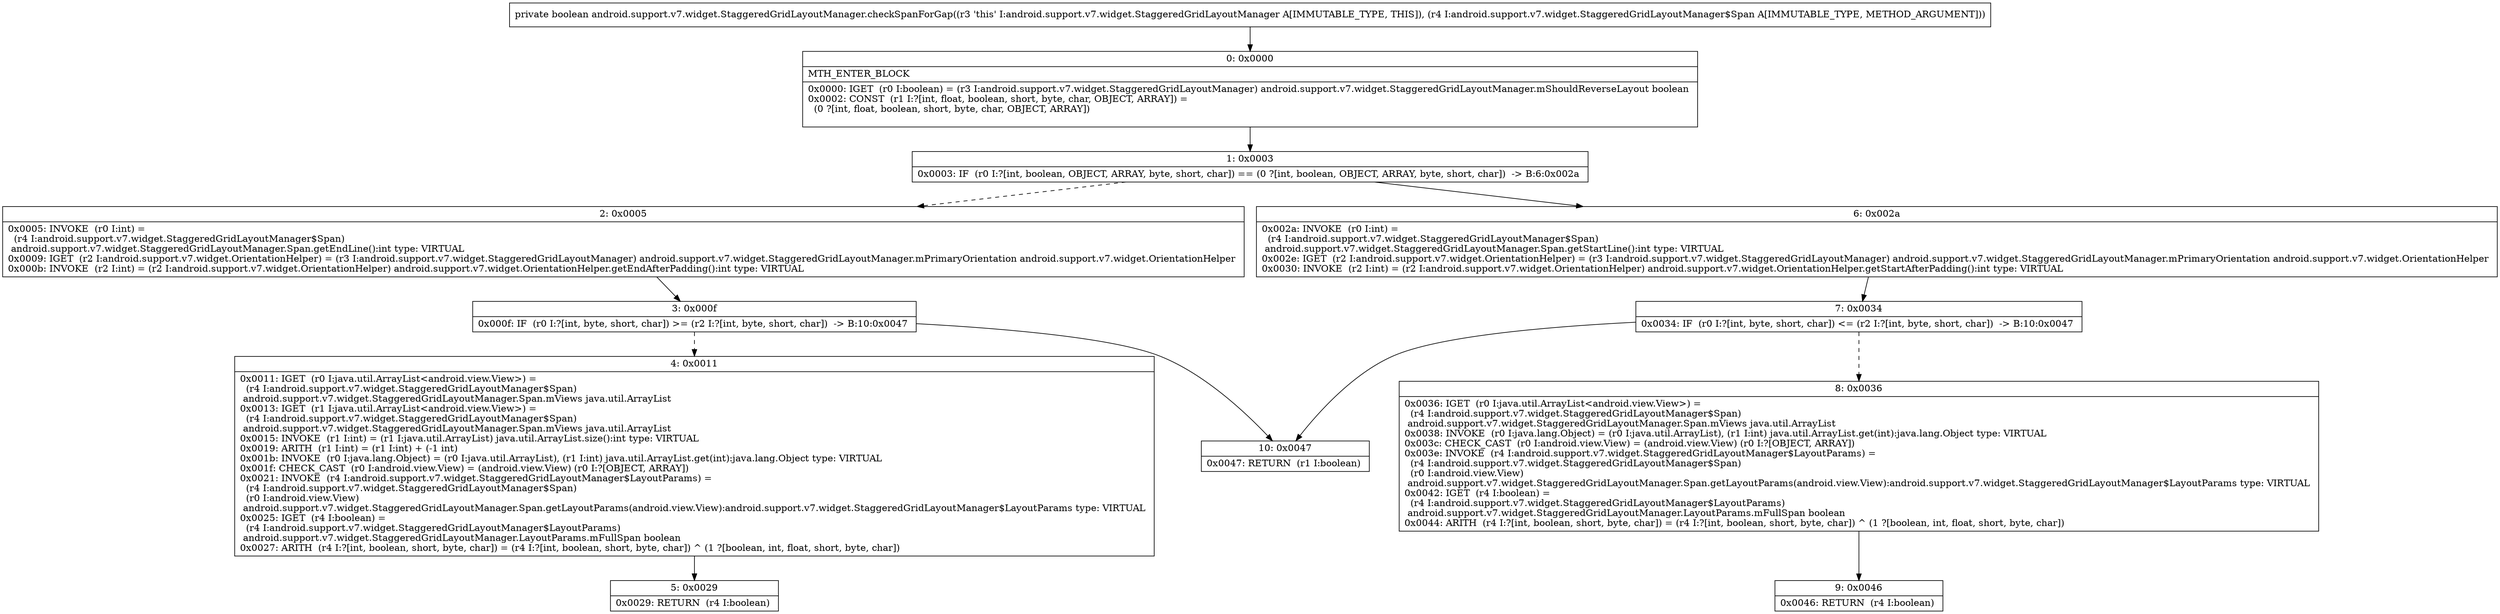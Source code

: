digraph "CFG forandroid.support.v7.widget.StaggeredGridLayoutManager.checkSpanForGap(Landroid\/support\/v7\/widget\/StaggeredGridLayoutManager$Span;)Z" {
Node_0 [shape=record,label="{0\:\ 0x0000|MTH_ENTER_BLOCK\l|0x0000: IGET  (r0 I:boolean) = (r3 I:android.support.v7.widget.StaggeredGridLayoutManager) android.support.v7.widget.StaggeredGridLayoutManager.mShouldReverseLayout boolean \l0x0002: CONST  (r1 I:?[int, float, boolean, short, byte, char, OBJECT, ARRAY]) = \l  (0 ?[int, float, boolean, short, byte, char, OBJECT, ARRAY])\l \l}"];
Node_1 [shape=record,label="{1\:\ 0x0003|0x0003: IF  (r0 I:?[int, boolean, OBJECT, ARRAY, byte, short, char]) == (0 ?[int, boolean, OBJECT, ARRAY, byte, short, char])  \-\> B:6:0x002a \l}"];
Node_2 [shape=record,label="{2\:\ 0x0005|0x0005: INVOKE  (r0 I:int) = \l  (r4 I:android.support.v7.widget.StaggeredGridLayoutManager$Span)\l android.support.v7.widget.StaggeredGridLayoutManager.Span.getEndLine():int type: VIRTUAL \l0x0009: IGET  (r2 I:android.support.v7.widget.OrientationHelper) = (r3 I:android.support.v7.widget.StaggeredGridLayoutManager) android.support.v7.widget.StaggeredGridLayoutManager.mPrimaryOrientation android.support.v7.widget.OrientationHelper \l0x000b: INVOKE  (r2 I:int) = (r2 I:android.support.v7.widget.OrientationHelper) android.support.v7.widget.OrientationHelper.getEndAfterPadding():int type: VIRTUAL \l}"];
Node_3 [shape=record,label="{3\:\ 0x000f|0x000f: IF  (r0 I:?[int, byte, short, char]) \>= (r2 I:?[int, byte, short, char])  \-\> B:10:0x0047 \l}"];
Node_4 [shape=record,label="{4\:\ 0x0011|0x0011: IGET  (r0 I:java.util.ArrayList\<android.view.View\>) = \l  (r4 I:android.support.v7.widget.StaggeredGridLayoutManager$Span)\l android.support.v7.widget.StaggeredGridLayoutManager.Span.mViews java.util.ArrayList \l0x0013: IGET  (r1 I:java.util.ArrayList\<android.view.View\>) = \l  (r4 I:android.support.v7.widget.StaggeredGridLayoutManager$Span)\l android.support.v7.widget.StaggeredGridLayoutManager.Span.mViews java.util.ArrayList \l0x0015: INVOKE  (r1 I:int) = (r1 I:java.util.ArrayList) java.util.ArrayList.size():int type: VIRTUAL \l0x0019: ARITH  (r1 I:int) = (r1 I:int) + (\-1 int) \l0x001b: INVOKE  (r0 I:java.lang.Object) = (r0 I:java.util.ArrayList), (r1 I:int) java.util.ArrayList.get(int):java.lang.Object type: VIRTUAL \l0x001f: CHECK_CAST  (r0 I:android.view.View) = (android.view.View) (r0 I:?[OBJECT, ARRAY]) \l0x0021: INVOKE  (r4 I:android.support.v7.widget.StaggeredGridLayoutManager$LayoutParams) = \l  (r4 I:android.support.v7.widget.StaggeredGridLayoutManager$Span)\l  (r0 I:android.view.View)\l android.support.v7.widget.StaggeredGridLayoutManager.Span.getLayoutParams(android.view.View):android.support.v7.widget.StaggeredGridLayoutManager$LayoutParams type: VIRTUAL \l0x0025: IGET  (r4 I:boolean) = \l  (r4 I:android.support.v7.widget.StaggeredGridLayoutManager$LayoutParams)\l android.support.v7.widget.StaggeredGridLayoutManager.LayoutParams.mFullSpan boolean \l0x0027: ARITH  (r4 I:?[int, boolean, short, byte, char]) = (r4 I:?[int, boolean, short, byte, char]) ^ (1 ?[boolean, int, float, short, byte, char]) \l}"];
Node_5 [shape=record,label="{5\:\ 0x0029|0x0029: RETURN  (r4 I:boolean) \l}"];
Node_6 [shape=record,label="{6\:\ 0x002a|0x002a: INVOKE  (r0 I:int) = \l  (r4 I:android.support.v7.widget.StaggeredGridLayoutManager$Span)\l android.support.v7.widget.StaggeredGridLayoutManager.Span.getStartLine():int type: VIRTUAL \l0x002e: IGET  (r2 I:android.support.v7.widget.OrientationHelper) = (r3 I:android.support.v7.widget.StaggeredGridLayoutManager) android.support.v7.widget.StaggeredGridLayoutManager.mPrimaryOrientation android.support.v7.widget.OrientationHelper \l0x0030: INVOKE  (r2 I:int) = (r2 I:android.support.v7.widget.OrientationHelper) android.support.v7.widget.OrientationHelper.getStartAfterPadding():int type: VIRTUAL \l}"];
Node_7 [shape=record,label="{7\:\ 0x0034|0x0034: IF  (r0 I:?[int, byte, short, char]) \<= (r2 I:?[int, byte, short, char])  \-\> B:10:0x0047 \l}"];
Node_8 [shape=record,label="{8\:\ 0x0036|0x0036: IGET  (r0 I:java.util.ArrayList\<android.view.View\>) = \l  (r4 I:android.support.v7.widget.StaggeredGridLayoutManager$Span)\l android.support.v7.widget.StaggeredGridLayoutManager.Span.mViews java.util.ArrayList \l0x0038: INVOKE  (r0 I:java.lang.Object) = (r0 I:java.util.ArrayList), (r1 I:int) java.util.ArrayList.get(int):java.lang.Object type: VIRTUAL \l0x003c: CHECK_CAST  (r0 I:android.view.View) = (android.view.View) (r0 I:?[OBJECT, ARRAY]) \l0x003e: INVOKE  (r4 I:android.support.v7.widget.StaggeredGridLayoutManager$LayoutParams) = \l  (r4 I:android.support.v7.widget.StaggeredGridLayoutManager$Span)\l  (r0 I:android.view.View)\l android.support.v7.widget.StaggeredGridLayoutManager.Span.getLayoutParams(android.view.View):android.support.v7.widget.StaggeredGridLayoutManager$LayoutParams type: VIRTUAL \l0x0042: IGET  (r4 I:boolean) = \l  (r4 I:android.support.v7.widget.StaggeredGridLayoutManager$LayoutParams)\l android.support.v7.widget.StaggeredGridLayoutManager.LayoutParams.mFullSpan boolean \l0x0044: ARITH  (r4 I:?[int, boolean, short, byte, char]) = (r4 I:?[int, boolean, short, byte, char]) ^ (1 ?[boolean, int, float, short, byte, char]) \l}"];
Node_9 [shape=record,label="{9\:\ 0x0046|0x0046: RETURN  (r4 I:boolean) \l}"];
Node_10 [shape=record,label="{10\:\ 0x0047|0x0047: RETURN  (r1 I:boolean) \l}"];
MethodNode[shape=record,label="{private boolean android.support.v7.widget.StaggeredGridLayoutManager.checkSpanForGap((r3 'this' I:android.support.v7.widget.StaggeredGridLayoutManager A[IMMUTABLE_TYPE, THIS]), (r4 I:android.support.v7.widget.StaggeredGridLayoutManager$Span A[IMMUTABLE_TYPE, METHOD_ARGUMENT])) }"];
MethodNode -> Node_0;
Node_0 -> Node_1;
Node_1 -> Node_2[style=dashed];
Node_1 -> Node_6;
Node_2 -> Node_3;
Node_3 -> Node_4[style=dashed];
Node_3 -> Node_10;
Node_4 -> Node_5;
Node_6 -> Node_7;
Node_7 -> Node_8[style=dashed];
Node_7 -> Node_10;
Node_8 -> Node_9;
}

